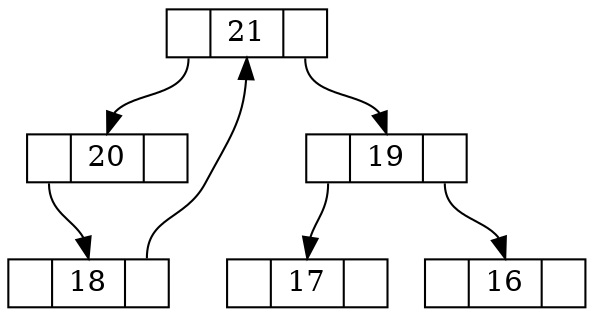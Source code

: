digraph foogrph {
  node [shape = record,height=.1];
  node21[label = "<left> |<center> 21|<right> "];
  "node21":left -> "node20":center;
  node20[label = "<left> |<center> 20|<right> "];
  "node20":left -> "node18":center;
  node18[label = "<left> |<center> 18|<right> "];
  "node18":right -> "node21":center;
  node21[label = "<left> |<center> 21|<right> "];
  "node21":right -> "node19":center;
  node19[label = "<left> |<center> 19|<right> "];
  "node19":left -> "node17":center;
  node17[label = "<left> |<center> 17|<right> "];
  "node19":right -> "node16":center;
  node16[label = "<left> |<center> 16|<right> "];
}
